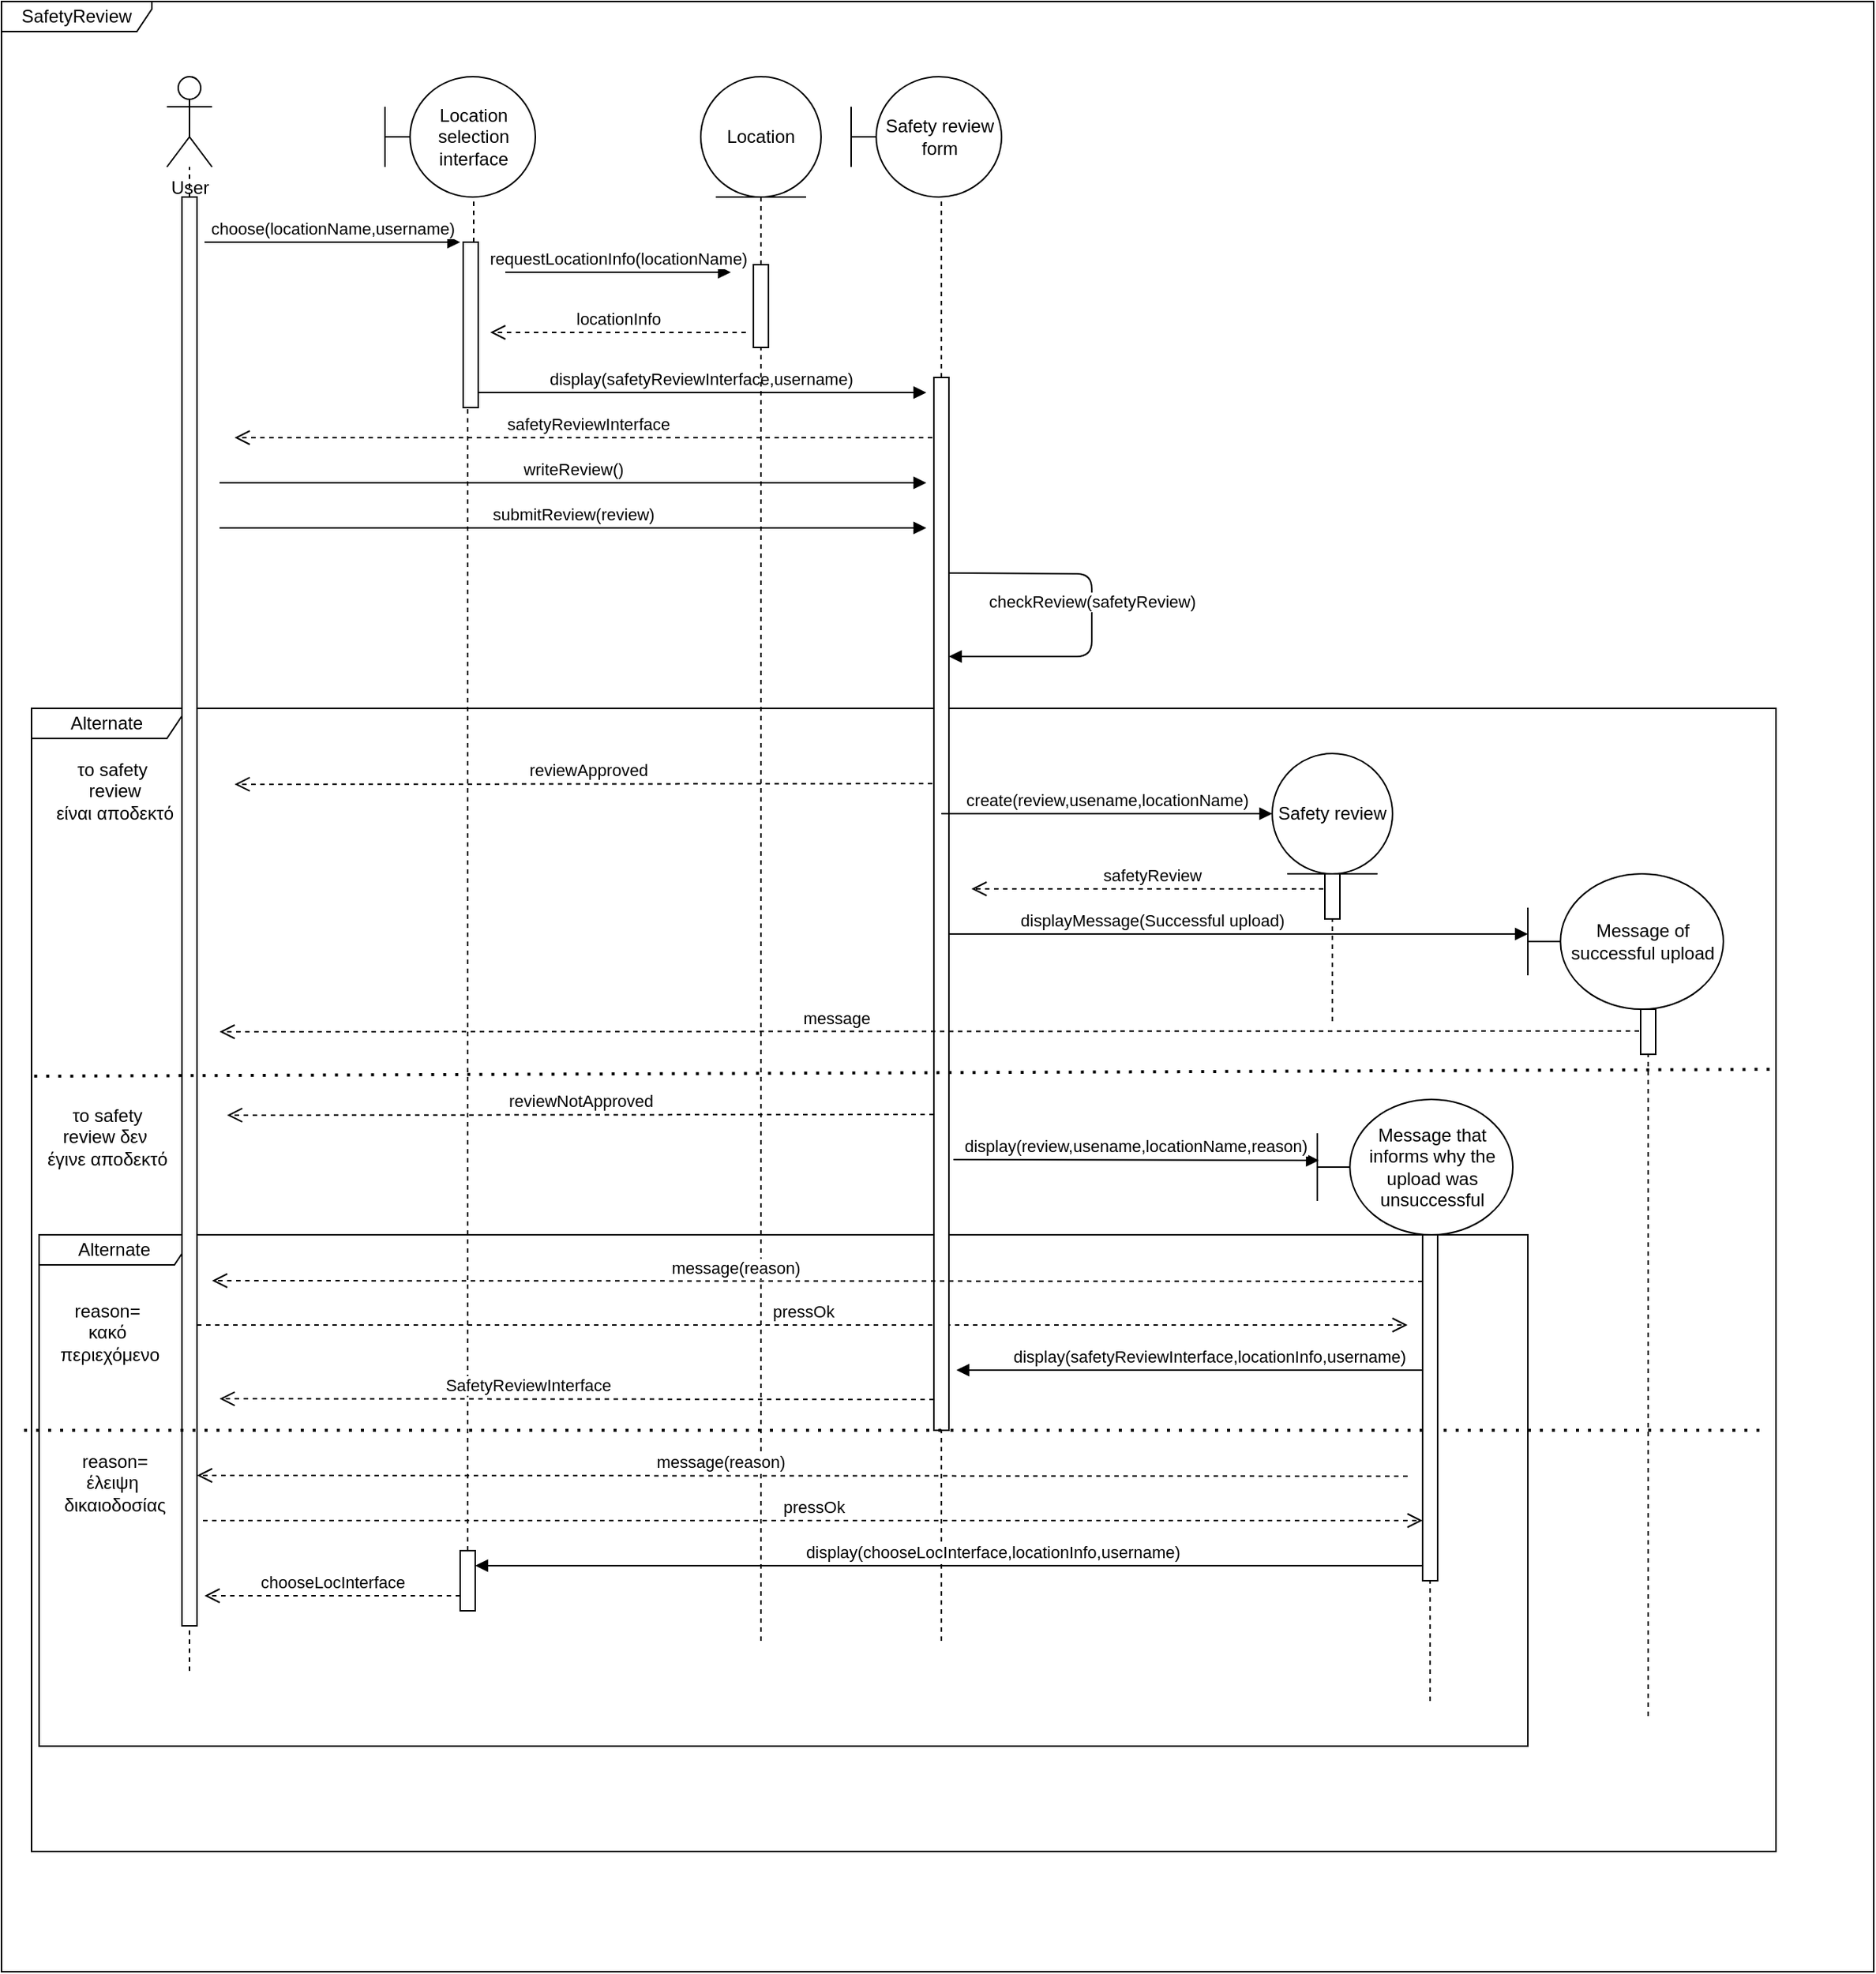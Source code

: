 <mxfile version="14.6.13" type="device"><diagram id="kgpKYQtTHZ0yAKxKKP6v" name="Page-1"><mxGraphModel dx="2128" dy="607" grid="1" gridSize="10" guides="1" tooltips="1" connect="1" arrows="1" fold="1" page="1" pageScale="1" pageWidth="850" pageHeight="1100" math="0" shadow="0"><root><mxCell id="0"/><mxCell id="1" parent="0"/><mxCell id="3Rvzzi49MPfCD2nTe4Qu-61" value="SafetyReview" style="shape=umlFrame;whiteSpace=wrap;html=1;width=100;height=20;" parent="1" vertex="1"><mxGeometry x="-95" y="340" width="1245" height="1310" as="geometry"/></mxCell><mxCell id="3Rvzzi49MPfCD2nTe4Qu-18" value="Alternate" style="shape=umlFrame;whiteSpace=wrap;html=1;width=100;height=20;" parent="1" vertex="1"><mxGeometry x="-75" y="810" width="1160" height="760" as="geometry"/></mxCell><mxCell id="3Rvzzi49MPfCD2nTe4Qu-19" value="Alternate" style="shape=umlFrame;whiteSpace=wrap;html=1;width=100;height=20;" parent="1" vertex="1"><mxGeometry x="-70" y="1160" width="990" height="340" as="geometry"/></mxCell><mxCell id="3Rvzzi49MPfCD2nTe4Qu-4" value="User" style="shape=umlActor;verticalLabelPosition=bottom;verticalAlign=top;html=1;outlineConnect=0;" parent="1" vertex="1"><mxGeometry x="15" y="390" width="30" height="60" as="geometry"/></mxCell><mxCell id="3Rvzzi49MPfCD2nTe4Qu-6" value="Location selection interface" style="shape=umlBoundary;whiteSpace=wrap;html=1;" parent="1" vertex="1"><mxGeometry x="160" y="390" width="100" height="80" as="geometry"/></mxCell><mxCell id="3Rvzzi49MPfCD2nTe4Qu-7" value="" style="endArrow=none;dashed=1;html=1;startArrow=none;" parent="1" source="3Rvzzi49MPfCD2nTe4Qu-64" edge="1"><mxGeometry width="50" height="50" relative="1" as="geometry"><mxPoint x="219" y="1370" as="sourcePoint"/><mxPoint x="219" y="470" as="targetPoint"/></mxGeometry></mxCell><mxCell id="3Rvzzi49MPfCD2nTe4Qu-8" value="choose(locationName,username)" style="html=1;verticalAlign=bottom;endArrow=block;" parent="1" edge="1"><mxGeometry width="80" relative="1" as="geometry"><mxPoint x="40" y="500" as="sourcePoint"/><mxPoint x="210" y="500" as="targetPoint"/></mxGeometry></mxCell><mxCell id="3Rvzzi49MPfCD2nTe4Qu-9" value="Location" style="ellipse;shape=umlEntity;whiteSpace=wrap;html=1;" parent="1" vertex="1"><mxGeometry x="370" y="390" width="80" height="80" as="geometry"/></mxCell><mxCell id="3Rvzzi49MPfCD2nTe4Qu-10" value="" style="endArrow=none;dashed=1;html=1;startArrow=none;" parent="1" source="3Rvzzi49MPfCD2nTe4Qu-68" edge="1"><mxGeometry width="50" height="50" relative="1" as="geometry"><mxPoint x="410" y="1360" as="sourcePoint"/><mxPoint x="410" y="470" as="targetPoint"/></mxGeometry></mxCell><mxCell id="3Rvzzi49MPfCD2nTe4Qu-11" value="requestLocationInfo(locationName)" style="html=1;verticalAlign=bottom;endArrow=block;" parent="1" edge="1"><mxGeometry width="80" relative="1" as="geometry"><mxPoint x="240" y="520" as="sourcePoint"/><mxPoint x="390" y="520" as="targetPoint"/></mxGeometry></mxCell><mxCell id="3Rvzzi49MPfCD2nTe4Qu-12" value="reviewApproved" style="html=1;verticalAlign=bottom;endArrow=open;dashed=1;endSize=8;" parent="1" edge="1"><mxGeometry relative="1" as="geometry"><mxPoint x="530" y="860" as="sourcePoint"/><mxPoint x="60" y="860.5" as="targetPoint"/></mxGeometry></mxCell><mxCell id="3Rvzzi49MPfCD2nTe4Qu-13" value="Safety review form" style="shape=umlBoundary;whiteSpace=wrap;html=1;" parent="1" vertex="1"><mxGeometry x="470" y="390" width="100" height="80" as="geometry"/></mxCell><mxCell id="3Rvzzi49MPfCD2nTe4Qu-14" value="" style="endArrow=none;dashed=1;html=1;startArrow=none;" parent="1" edge="1"><mxGeometry width="50" height="50" relative="1" as="geometry"><mxPoint x="530" y="590" as="sourcePoint"/><mxPoint x="530" y="470" as="targetPoint"/></mxGeometry></mxCell><mxCell id="3Rvzzi49MPfCD2nTe4Qu-15" value="display(safetyReviewInterface,username)" style="html=1;verticalAlign=bottom;endArrow=block;" parent="1" edge="1"><mxGeometry width="80" relative="1" as="geometry"><mxPoint x="220" y="600" as="sourcePoint"/><mxPoint x="520" y="600" as="targetPoint"/></mxGeometry></mxCell><mxCell id="3Rvzzi49MPfCD2nTe4Qu-16" value="writeReview()" style="html=1;verticalAlign=bottom;endArrow=block;" parent="1" edge="1"><mxGeometry width="80" relative="1" as="geometry"><mxPoint x="50" y="660" as="sourcePoint"/><mxPoint x="520" y="660" as="targetPoint"/></mxGeometry></mxCell><mxCell id="3Rvzzi49MPfCD2nTe4Qu-17" value="submitReview(review)" style="html=1;verticalAlign=bottom;endArrow=block;" parent="1" edge="1"><mxGeometry width="80" relative="1" as="geometry"><mxPoint x="50" y="690" as="sourcePoint"/><mxPoint x="520" y="690" as="targetPoint"/></mxGeometry></mxCell><mxCell id="3Rvzzi49MPfCD2nTe4Qu-20" value="locationInfo" style="html=1;verticalAlign=bottom;endArrow=open;dashed=1;endSize=8;" parent="1" edge="1"><mxGeometry relative="1" as="geometry"><mxPoint x="400" y="560" as="sourcePoint"/><mxPoint x="230" y="560" as="targetPoint"/></mxGeometry></mxCell><mxCell id="3Rvzzi49MPfCD2nTe4Qu-21" value="το safety&amp;nbsp;&lt;br&gt;review&lt;br&gt;είναι αποδεκτό" style="text;html=1;align=center;verticalAlign=middle;resizable=0;points=[];autosize=1;strokeColor=none;" parent="1" vertex="1"><mxGeometry x="-65" y="840" width="90" height="50" as="geometry"/></mxCell><mxCell id="3Rvzzi49MPfCD2nTe4Qu-22" value="Safety review" style="ellipse;shape=umlEntity;whiteSpace=wrap;html=1;" parent="1" vertex="1"><mxGeometry x="750" y="840" width="80" height="80" as="geometry"/></mxCell><mxCell id="3Rvzzi49MPfCD2nTe4Qu-26" value="safetyReview" style="html=1;verticalAlign=bottom;endArrow=open;dashed=1;endSize=8;" parent="1" edge="1"><mxGeometry relative="1" as="geometry"><mxPoint x="790" y="930" as="sourcePoint"/><mxPoint x="550" y="930" as="targetPoint"/></mxGeometry></mxCell><mxCell id="3Rvzzi49MPfCD2nTe4Qu-34" value="το safety &lt;br&gt;review δεν&amp;nbsp;&lt;br&gt;έγινε αποδεκτό" style="text;html=1;align=center;verticalAlign=middle;resizable=0;points=[];autosize=1;strokeColor=none;" parent="1" vertex="1"><mxGeometry x="-75" y="1070" width="100" height="50" as="geometry"/></mxCell><mxCell id="3Rvzzi49MPfCD2nTe4Qu-42" value="" style="endArrow=none;dashed=1;html=1;startArrow=none;" parent="1" edge="1"><mxGeometry width="50" height="50" relative="1" as="geometry"><mxPoint x="30" y="470" as="sourcePoint"/><mxPoint x="30" y="450" as="targetPoint"/></mxGeometry></mxCell><mxCell id="3Rvzzi49MPfCD2nTe4Qu-43" value="safetyReviewInterface" style="html=1;verticalAlign=bottom;endArrow=open;dashed=1;endSize=8;" parent="1" edge="1"><mxGeometry relative="1" as="geometry"><mxPoint x="530" y="630" as="sourcePoint"/><mxPoint x="60" y="630" as="targetPoint"/></mxGeometry></mxCell><mxCell id="3Rvzzi49MPfCD2nTe4Qu-49" value="reason=&lt;br&gt;κακό&lt;br&gt;&amp;nbsp;περιεχόμενο" style="text;html=1;align=center;verticalAlign=middle;resizable=0;points=[];autosize=1;strokeColor=none;" parent="1" vertex="1"><mxGeometry x="-65" y="1200" width="80" height="50" as="geometry"/></mxCell><mxCell id="3Rvzzi49MPfCD2nTe4Qu-51" value="display(safetyReviewInterface,locationInfo,username)" style="html=1;verticalAlign=bottom;endArrow=block;" parent="1" edge="1"><mxGeometry x="-0.083" width="80" relative="1" as="geometry"><mxPoint x="849.81" y="1250" as="sourcePoint"/><mxPoint x="540" y="1250" as="targetPoint"/><mxPoint as="offset"/></mxGeometry></mxCell><mxCell id="3Rvzzi49MPfCD2nTe4Qu-53" value="reason=&lt;br&gt;έλειψη&amp;nbsp;&lt;br&gt;δικαιοδοσίας" style="text;html=1;align=center;verticalAlign=middle;resizable=0;points=[];autosize=1;strokeColor=none;" parent="1" vertex="1"><mxGeometry x="-60" y="1300" width="80" height="50" as="geometry"/></mxCell><mxCell id="3Rvzzi49MPfCD2nTe4Qu-57" value="pressOk" style="html=1;verticalAlign=bottom;endArrow=open;dashed=1;endSize=8;" parent="1" source="3Rvzzi49MPfCD2nTe4Qu-62" edge="1"><mxGeometry relative="1" as="geometry"><mxPoint x="155" y="1220" as="sourcePoint"/><mxPoint x="840" y="1220" as="targetPoint"/></mxGeometry></mxCell><mxCell id="3Rvzzi49MPfCD2nTe4Qu-58" value="pressOk" style="html=1;verticalAlign=bottom;endArrow=open;dashed=1;endSize=8;" parent="1" edge="1"><mxGeometry relative="1" as="geometry"><mxPoint x="39" y="1350" as="sourcePoint"/><mxPoint x="850" y="1350" as="targetPoint"/></mxGeometry></mxCell><mxCell id="3Rvzzi49MPfCD2nTe4Qu-60" value="chooseLocInterface" style="html=1;verticalAlign=bottom;endArrow=open;dashed=1;endSize=8;" parent="1" edge="1"><mxGeometry relative="1" as="geometry"><mxPoint x="210" y="1400" as="sourcePoint"/><mxPoint x="40" y="1400" as="targetPoint"/></mxGeometry></mxCell><mxCell id="3Rvzzi49MPfCD2nTe4Qu-62" value="" style="html=1;points=[];perimeter=orthogonalPerimeter;" parent="1" vertex="1"><mxGeometry x="25" y="470" width="10" height="950" as="geometry"/></mxCell><mxCell id="3Rvzzi49MPfCD2nTe4Qu-63" value="" style="endArrow=none;dashed=1;html=1;" parent="1" target="3Rvzzi49MPfCD2nTe4Qu-62" edge="1"><mxGeometry width="50" height="50" relative="1" as="geometry"><mxPoint x="30" y="1450" as="sourcePoint"/><mxPoint x="30" y="520" as="targetPoint"/></mxGeometry></mxCell><mxCell id="3Rvzzi49MPfCD2nTe4Qu-64" value="" style="html=1;points=[];perimeter=orthogonalPerimeter;" parent="1" vertex="1"><mxGeometry x="212" y="500" width="10" height="110" as="geometry"/></mxCell><mxCell id="3Rvzzi49MPfCD2nTe4Qu-65" value="" style="endArrow=none;dashed=1;html=1;startArrow=none;" parent="1" source="3Rvzzi49MPfCD2nTe4Qu-66" target="3Rvzzi49MPfCD2nTe4Qu-64" edge="1"><mxGeometry width="50" height="50" relative="1" as="geometry"><mxPoint x="219" y="1440.0" as="sourcePoint"/><mxPoint x="219" y="540" as="targetPoint"/></mxGeometry></mxCell><mxCell id="3Rvzzi49MPfCD2nTe4Qu-66" value="" style="html=1;points=[];perimeter=orthogonalPerimeter;" parent="1" vertex="1"><mxGeometry x="210" y="1370" width="10" height="40" as="geometry"/></mxCell><mxCell id="3Rvzzi49MPfCD2nTe4Qu-68" value="" style="html=1;points=[];perimeter=orthogonalPerimeter;" parent="1" vertex="1"><mxGeometry x="405" y="515" width="10" height="55" as="geometry"/></mxCell><mxCell id="3Rvzzi49MPfCD2nTe4Qu-69" value="" style="endArrow=none;dashed=1;html=1;" parent="1" target="3Rvzzi49MPfCD2nTe4Qu-68" edge="1"><mxGeometry width="50" height="50" relative="1" as="geometry"><mxPoint x="410" y="1430.0" as="sourcePoint"/><mxPoint x="410" y="540" as="targetPoint"/></mxGeometry></mxCell><mxCell id="3Rvzzi49MPfCD2nTe4Qu-70" value="" style="html=1;points=[];perimeter=orthogonalPerimeter;" parent="1" vertex="1"><mxGeometry x="525" y="590" width="10" height="700" as="geometry"/></mxCell><mxCell id="3Rvzzi49MPfCD2nTe4Qu-71" value="" style="endArrow=none;dashed=1;html=1;" parent="1" target="3Rvzzi49MPfCD2nTe4Qu-70" edge="1"><mxGeometry width="50" height="50" relative="1" as="geometry"><mxPoint x="530" y="1430.0" as="sourcePoint"/><mxPoint x="530" y="540" as="targetPoint"/></mxGeometry></mxCell><mxCell id="TknIUsVQ4qwP21MRE1aM-1" value="create(review,usename,locationName)" style="html=1;verticalAlign=bottom;endArrow=block;entryX=0;entryY=0.5;entryDx=0;entryDy=0;" parent="1" edge="1"><mxGeometry width="80" relative="1" as="geometry"><mxPoint x="530" y="880" as="sourcePoint"/><mxPoint x="750" y="880" as="targetPoint"/></mxGeometry></mxCell><mxCell id="TknIUsVQ4qwP21MRE1aM-2" value="checkReview(safetyReview)" style="html=1;verticalAlign=bottom;endArrow=block;" parent="1" edge="1"><mxGeometry width="80" relative="1" as="geometry"><mxPoint x="535" y="720" as="sourcePoint"/><mxPoint x="535" y="775.5" as="targetPoint"/><Array as="points"><mxPoint x="630" y="720.5"/><mxPoint x="630" y="775.5"/></Array></mxGeometry></mxCell><mxCell id="TknIUsVQ4qwP21MRE1aM-4" value="Message that informs why the upload was unsuccessful" style="shape=umlBoundary;whiteSpace=wrap;html=1;" parent="1" vertex="1"><mxGeometry x="780" y="1070" width="130" height="90" as="geometry"/></mxCell><mxCell id="TknIUsVQ4qwP21MRE1aM-6" value="Message of successful upload" style="shape=umlBoundary;whiteSpace=wrap;html=1;" parent="1" vertex="1"><mxGeometry x="920" y="920" width="130" height="90" as="geometry"/></mxCell><mxCell id="TknIUsVQ4qwP21MRE1aM-7" value="displayMessage(Successful upload)" style="html=1;verticalAlign=bottom;endArrow=block;" parent="1" edge="1"><mxGeometry x="-0.299" width="80" relative="1" as="geometry"><mxPoint x="535" y="960" as="sourcePoint"/><mxPoint x="920" y="960" as="targetPoint"/><mxPoint as="offset"/></mxGeometry></mxCell><mxCell id="TknIUsVQ4qwP21MRE1aM-8" value="" style="endArrow=none;dashed=1;html=1;startArrow=none;" parent="1" source="TknIUsVQ4qwP21MRE1aM-27" edge="1"><mxGeometry width="50" height="50" relative="1" as="geometry"><mxPoint x="790" y="1018" as="sourcePoint"/><mxPoint x="790" y="920" as="targetPoint"/></mxGeometry></mxCell><mxCell id="TknIUsVQ4qwP21MRE1aM-9" value="" style="endArrow=none;dashed=1;html=1;startArrow=none;" parent="1" edge="1"><mxGeometry width="50" height="50" relative="1" as="geometry"><mxPoint x="1000" y="1480" as="sourcePoint"/><mxPoint x="1000" y="1010" as="targetPoint"/></mxGeometry></mxCell><mxCell id="TknIUsVQ4qwP21MRE1aM-10" value="message" style="html=1;verticalAlign=bottom;endArrow=open;dashed=1;endSize=8;" parent="1" edge="1"><mxGeometry x="0.137" relative="1" as="geometry"><mxPoint x="1000" y="1024.5" as="sourcePoint"/><mxPoint x="50" y="1025" as="targetPoint"/><mxPoint as="offset"/></mxGeometry></mxCell><mxCell id="TknIUsVQ4qwP21MRE1aM-11" value="reviewNotApproved" style="html=1;verticalAlign=bottom;endArrow=open;dashed=1;endSize=8;" parent="1" edge="1"><mxGeometry relative="1" as="geometry"><mxPoint x="525" y="1080" as="sourcePoint"/><mxPoint x="55" y="1080.5" as="targetPoint"/></mxGeometry></mxCell><mxCell id="TknIUsVQ4qwP21MRE1aM-12" value="display(review,usename,locationName,reason)" style="html=1;verticalAlign=bottom;endArrow=block;entryX=0.008;entryY=0.45;entryDx=0;entryDy=0;entryPerimeter=0;" parent="1" target="TknIUsVQ4qwP21MRE1aM-4" edge="1"><mxGeometry width="80" relative="1" as="geometry"><mxPoint x="538" y="1110" as="sourcePoint"/><mxPoint x="758" y="1110" as="targetPoint"/></mxGeometry></mxCell><mxCell id="TknIUsVQ4qwP21MRE1aM-13" value="" style="endArrow=none;dashed=1;html=1;startArrow=none;" parent="1" source="TknIUsVQ4qwP21MRE1aM-24" edge="1"><mxGeometry width="50" height="50" relative="1" as="geometry"><mxPoint x="855" y="1800" as="sourcePoint"/><mxPoint x="855" y="1160" as="targetPoint"/></mxGeometry></mxCell><mxCell id="TknIUsVQ4qwP21MRE1aM-15" value="message(reason)&lt;span style=&quot;color: rgba(0 , 0 , 0 , 0) ; font-family: monospace ; font-size: 0px ; background-color: rgb(248 , 249 , 250)&quot;&gt;%3CmxGraphModel%3E%3Croot%3E%3CmxCell%20id%3D%220%22%2F%3E%3CmxCell%20id%3D%221%22%20parent%3D%220%22%2F%3E%3CmxCell%20id%3D%222%22%20value%3D%22%22%20style%3D%22endArrow%3Dnone%3Bdashed%3D1%3Bhtml%3D1%3BdashPattern%3D1%203%3BstrokeWidth%3D2%3BentryX%3D1.001%3BentryY%3D0.408%3BentryDx%3D0%3BentryDy%3D0%3BentryPerimeter%3D0%3BexitX%3D0.004%3BexitY%3D0.414%3BexitDx%3D0%3BexitDy%3D0%3BexitPerimeter%3D0%3B%22%20edge%3D%221%22%20parent%3D%221%22%3E%3CmxGeometry%20width%3D%2250%22%20height%3D%2250%22%20relative%3D%221%22%20as%3D%22geometry%22%3E%3CmxPoint%20x%3D%22-70.36%22%20y%3D%221050.12%22%20as%3D%22sourcePoint%22%2F%3E%3CmxPoint%20x%3D%221086.16%22%20y%3D%221046.64%22%20as%3D%22targetPoint%22%2F%3E%3C%2FmxGeometry%3E%3C%2FmxCell%3E%3C%2Froot%3E%3C%2FmxGraphModel%3E&lt;/span&gt;" style="html=1;verticalAlign=bottom;endArrow=open;dashed=1;endSize=8;" parent="1" edge="1"><mxGeometry x="0.137" relative="1" as="geometry"><mxPoint x="850" y="1191" as="sourcePoint"/><mxPoint x="45" y="1190.5" as="targetPoint"/><mxPoint as="offset"/></mxGeometry></mxCell><mxCell id="TknIUsVQ4qwP21MRE1aM-16" value="SafetyReviewInterface" style="html=1;verticalAlign=bottom;endArrow=open;dashed=1;endSize=8;" parent="1" edge="1"><mxGeometry x="0.137" relative="1" as="geometry"><mxPoint x="525" y="1269.5" as="sourcePoint"/><mxPoint x="50" y="1269" as="targetPoint"/><mxPoint as="offset"/></mxGeometry></mxCell><mxCell id="TknIUsVQ4qwP21MRE1aM-18" value="" style="endArrow=none;dashed=1;html=1;dashPattern=1 3;strokeWidth=2;entryX=1.001;entryY=0.408;entryDx=0;entryDy=0;entryPerimeter=0;" parent="1" edge="1"><mxGeometry width="50" height="50" relative="1" as="geometry"><mxPoint x="-80" y="1290" as="sourcePoint"/><mxPoint x="1076.52" y="1290" as="targetPoint"/></mxGeometry></mxCell><mxCell id="TknIUsVQ4qwP21MRE1aM-19" value="message(reason)&lt;span style=&quot;color: rgba(0 , 0 , 0 , 0) ; font-family: monospace ; font-size: 0px ; background-color: rgb(248 , 249 , 250)&quot;&gt;%3CmxGraphModel%3E%3Croot%3E%3CmxCell%20id%3D%220%22%2F%3E%3CmxCell%20id%3D%221%22%20parent%3D%220%22%2F%3E%3CmxCell%20id%3D%222%22%20value%3D%22%22%20style%3D%22endArrow%3Dnone%3Bdashed%3D1%3Bhtml%3D1%3BdashPattern%3D1%203%3BstrokeWidth%3D2%3BentryX%3D1.001%3BentryY%3D0.408%3BentryDx%3D0%3BentryDy%3D0%3BentryPerimeter%3D0%3BexitX%3D0.004%3BexitY%3D0.414%3BexitDx%3D0%3BexitDy%3D0%3BexitPerimeter%3D0%3B%22%20edge%3D%221%22%20parent%3D%221%22%3E%3CmxGeometry%20width%3D%2250%22%20height%3D%2250%22%20relative%3D%221%22%20as%3D%22geometry%22%3E%3CmxPoint%20x%3D%22-70.36%22%20y%3D%221050.12%22%20as%3D%22sourcePoint%22%2F%3E%3CmxPoint%20x%3D%221086.16%22%20y%3D%221046.64%22%20as%3D%22targetPoint%22%2F%3E%3C%2FmxGeometry%3E%3C%2FmxCell%3E%3C%2Froot%3E%3C%2FmxGraphModel%3E&lt;/span&gt;" style="html=1;verticalAlign=bottom;endArrow=open;dashed=1;endSize=8;" parent="1" edge="1"><mxGeometry x="0.137" relative="1" as="geometry"><mxPoint x="840" y="1320.5" as="sourcePoint"/><mxPoint x="35" y="1320" as="targetPoint"/><mxPoint as="offset"/></mxGeometry></mxCell><mxCell id="TknIUsVQ4qwP21MRE1aM-21" value="display(chooseLocInterface,locationInfo,username)" style="html=1;verticalAlign=bottom;endArrow=block;" parent="1" edge="1"><mxGeometry x="-0.083" width="80" relative="1" as="geometry"><mxPoint x="854.81" y="1380" as="sourcePoint"/><mxPoint x="220" y="1380" as="targetPoint"/><mxPoint as="offset"/></mxGeometry></mxCell><mxCell id="TknIUsVQ4qwP21MRE1aM-23" value="" style="endArrow=none;dashed=1;html=1;dashPattern=1 3;strokeWidth=2;entryX=1.001;entryY=0.408;entryDx=0;entryDy=0;entryPerimeter=0;exitX=0.004;exitY=0.414;exitDx=0;exitDy=0;exitPerimeter=0;" parent="1" edge="1"><mxGeometry width="50" height="50" relative="1" as="geometry"><mxPoint x="-73.26" y="1054.56" as="sourcePoint"/><mxPoint x="1083.26" y="1050" as="targetPoint"/></mxGeometry></mxCell><mxCell id="TknIUsVQ4qwP21MRE1aM-24" value="" style="html=1;points=[];perimeter=orthogonalPerimeter;" parent="1" vertex="1"><mxGeometry x="850" y="1160" width="10" height="230" as="geometry"/></mxCell><mxCell id="TknIUsVQ4qwP21MRE1aM-25" value="" style="endArrow=none;dashed=1;html=1;startArrow=none;" parent="1" target="TknIUsVQ4qwP21MRE1aM-24" edge="1"><mxGeometry width="50" height="50" relative="1" as="geometry"><mxPoint x="855" y="1470" as="sourcePoint"/><mxPoint x="855" y="1160" as="targetPoint"/></mxGeometry></mxCell><mxCell id="TknIUsVQ4qwP21MRE1aM-26" value="" style="html=1;points=[];perimeter=orthogonalPerimeter;" parent="1" vertex="1"><mxGeometry x="995" y="1010" width="10" height="30" as="geometry"/></mxCell><mxCell id="TknIUsVQ4qwP21MRE1aM-27" value="" style="html=1;points=[];perimeter=orthogonalPerimeter;" parent="1" vertex="1"><mxGeometry x="785" y="920" width="10" height="30" as="geometry"/></mxCell><mxCell id="TknIUsVQ4qwP21MRE1aM-28" value="" style="endArrow=none;dashed=1;html=1;startArrow=none;" parent="1" target="TknIUsVQ4qwP21MRE1aM-27" edge="1"><mxGeometry width="50" height="50" relative="1" as="geometry"><mxPoint x="790" y="1018" as="sourcePoint"/><mxPoint x="790" y="920" as="targetPoint"/></mxGeometry></mxCell></root></mxGraphModel></diagram></mxfile>
